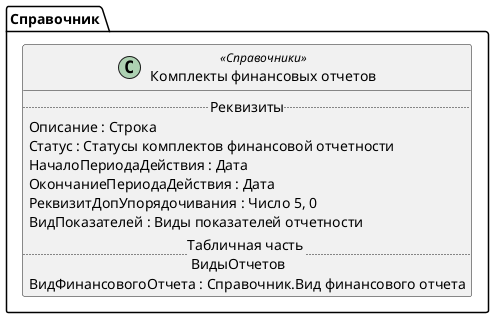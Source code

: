 ﻿@startuml КомплектыФинансовыхОтчетов
'!include templates.wsd
'..\include templates.wsd
class Справочник.КомплектыФинансовыхОтчетов as "Комплекты финансовых отчетов" <<Справочники>>
{
..Реквизиты..
Описание : Строка
Статус : Статусы комплектов финансовой отчетности
НачалоПериодаДействия : Дата
ОкончаниеПериодаДействия : Дата
РеквизитДопУпорядочивания : Число 5, 0
ВидПоказателей : Виды показателей отчетности
..Табличная часть \n ВидыОтчетов..
ВидФинансовогоОтчета : Справочник.Вид финансового отчета
}
@enduml
